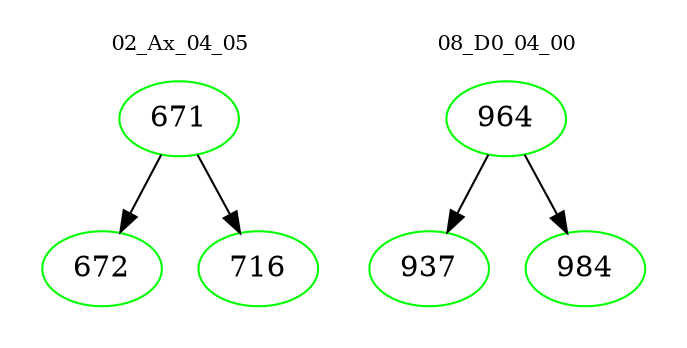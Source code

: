 digraph{
subgraph cluster_0 {
color = white
label = "02_Ax_04_05";
fontsize=10;
T0_671 [label="671", color="green"]
T0_671 -> T0_672 [color="black"]
T0_672 [label="672", color="green"]
T0_671 -> T0_716 [color="black"]
T0_716 [label="716", color="green"]
}
subgraph cluster_1 {
color = white
label = "08_D0_04_00";
fontsize=10;
T1_964 [label="964", color="green"]
T1_964 -> T1_937 [color="black"]
T1_937 [label="937", color="green"]
T1_964 -> T1_984 [color="black"]
T1_984 [label="984", color="green"]
}
}
